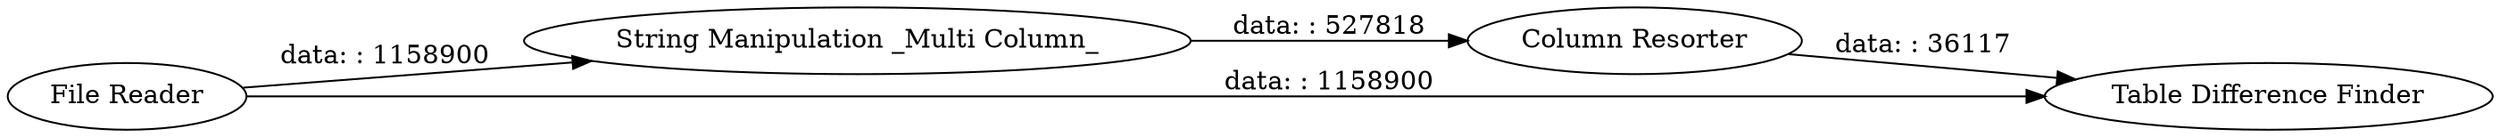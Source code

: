 digraph {
	"-5957703700725077083_6" [label="File Reader"]
	"-5957703700725077083_8" [label="Column Resorter"]
	"-5957703700725077083_7" [label="String Manipulation _Multi Column_"]
	"-5957703700725077083_1" [label="Table Difference Finder"]
	"-5957703700725077083_6" -> "-5957703700725077083_7" [label="data: : 1158900"]
	"-5957703700725077083_8" -> "-5957703700725077083_1" [label="data: : 36117"]
	"-5957703700725077083_7" -> "-5957703700725077083_8" [label="data: : 527818"]
	"-5957703700725077083_6" -> "-5957703700725077083_1" [label="data: : 1158900"]
	rankdir=LR
}
